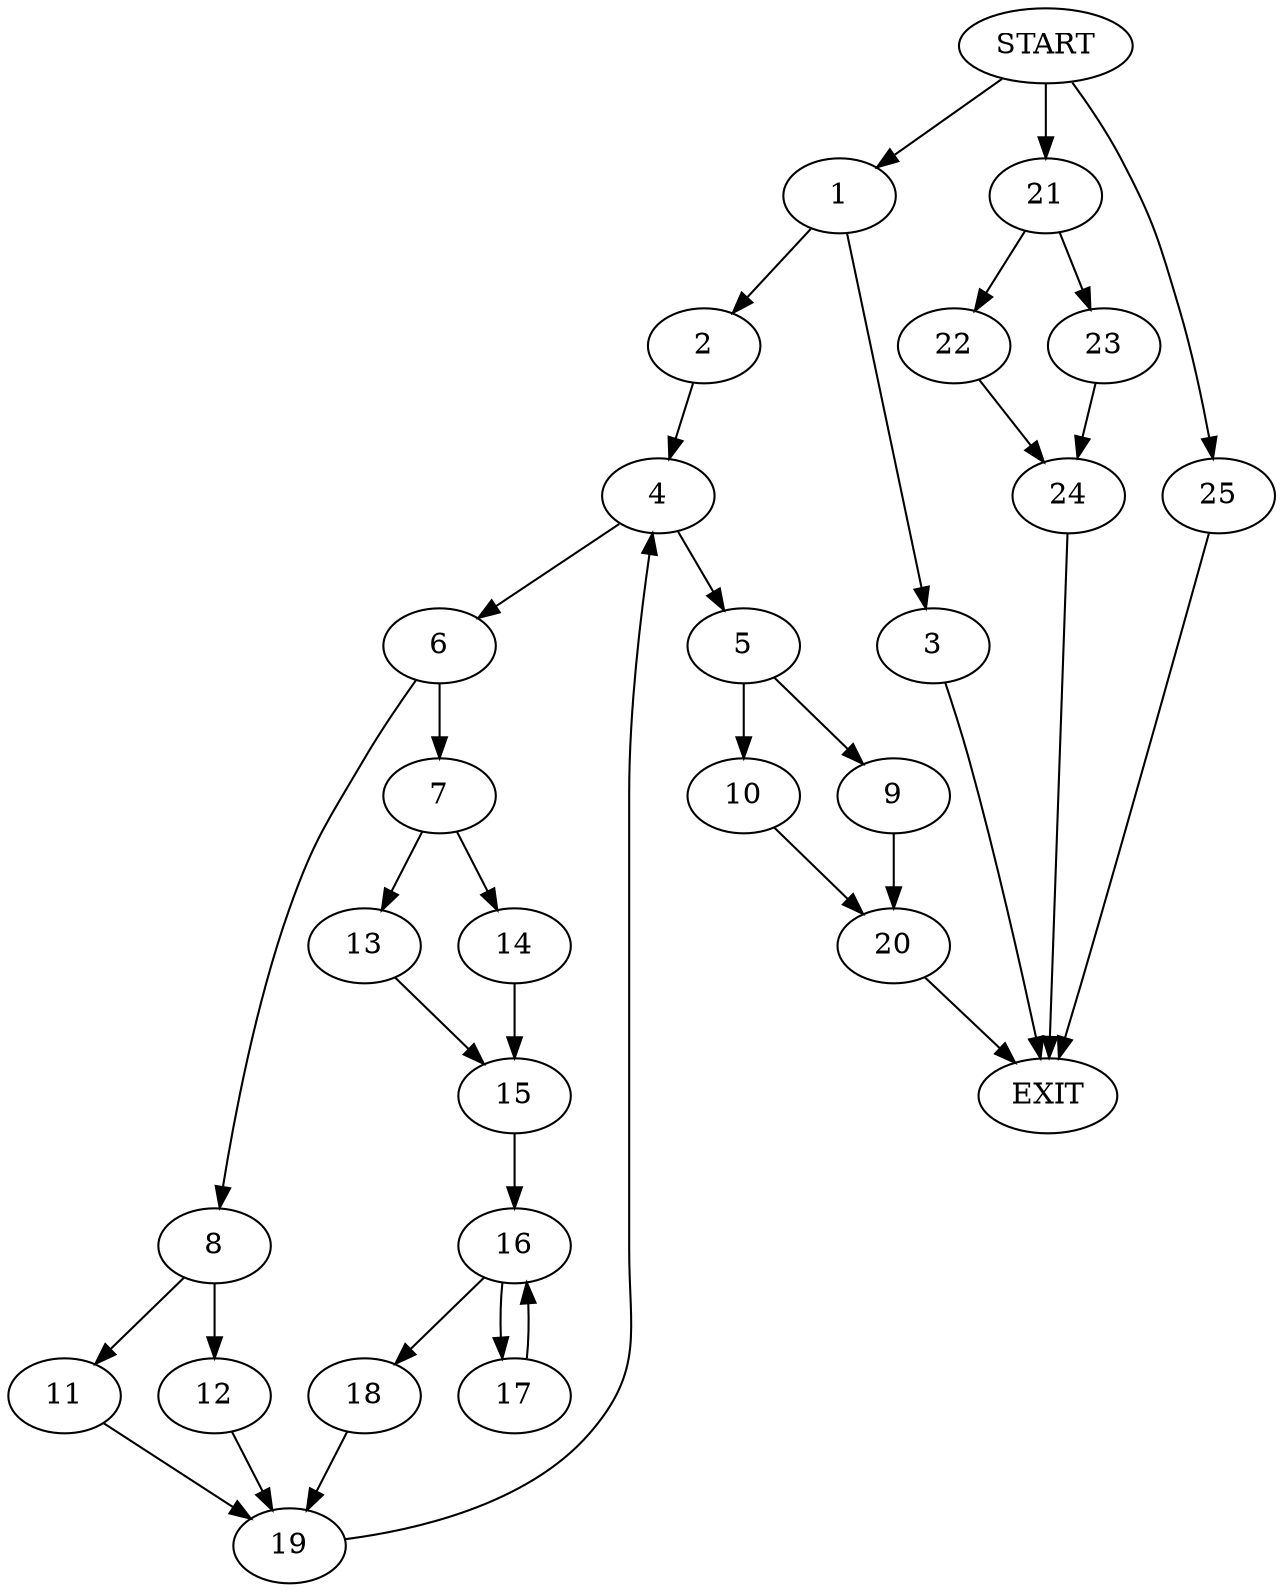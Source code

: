 digraph {
0 [label="START"]
26 [label="EXIT"]
0 -> 1
1 -> 2
1 -> 3
2 -> 4
3 -> 26
4 -> 5
4 -> 6
6 -> 7
6 -> 8
5 -> 9
5 -> 10
8 -> 11
8 -> 12
7 -> 13
7 -> 14
14 -> 15
13 -> 15
15 -> 16
16 -> 17
16 -> 18
17 -> 16
18 -> 19
19 -> 4
11 -> 19
12 -> 19
10 -> 20
9 -> 20
20 -> 26
0 -> 21
21 -> 22
21 -> 23
22 -> 24
23 -> 24
24 -> 26
0 -> 25
25 -> 26
}
